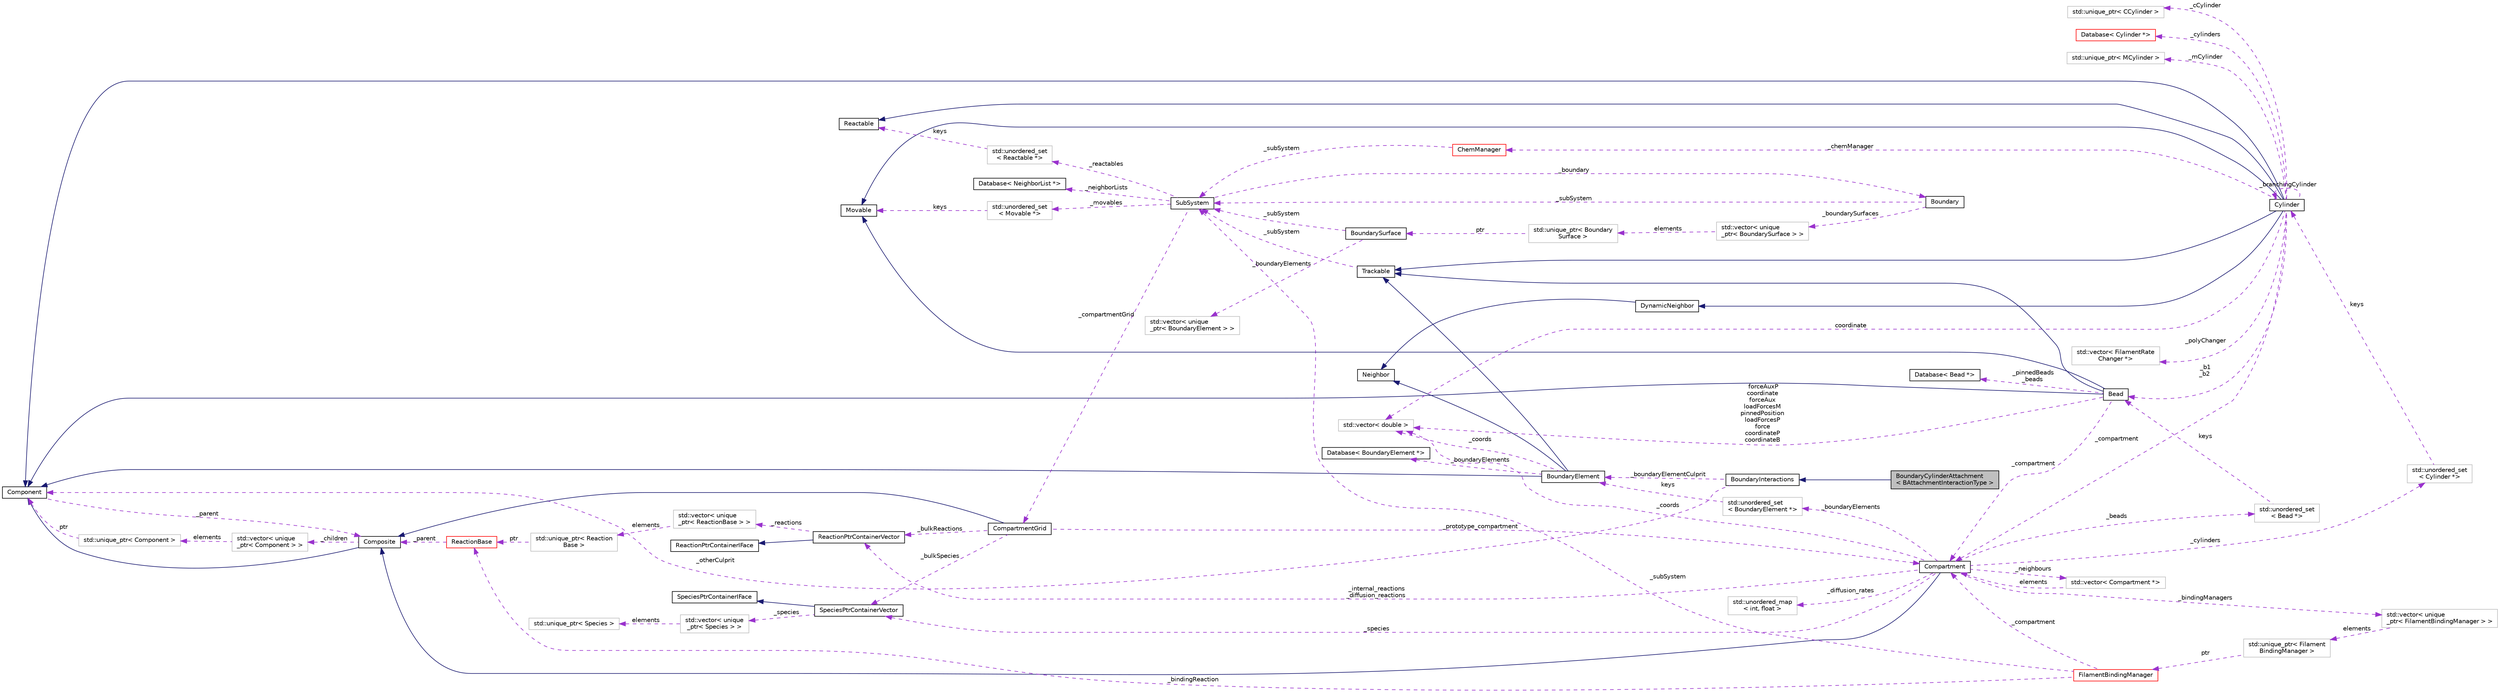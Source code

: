 digraph "BoundaryCylinderAttachment&lt; BAttachmentInteractionType &gt;"
{
 // INTERACTIVE_SVG=YES
  edge [fontname="Helvetica",fontsize="10",labelfontname="Helvetica",labelfontsize="10"];
  node [fontname="Helvetica",fontsize="10",shape=record];
  rankdir="LR";
  Node2 [label="BoundaryCylinderAttachment\l\< BAttachmentInteractionType \>",height=0.2,width=0.4,color="black", fillcolor="grey75", style="filled", fontcolor="black"];
  Node3 -> Node2 [dir="back",color="midnightblue",fontsize="10",style="solid",fontname="Helvetica"];
  Node3 [label="BoundaryInteractions",height=0.2,width=0.4,color="black", fillcolor="white", style="filled",URL="$classBoundaryInteractions.html",tooltip="Represents a BoundaryElement interaction with a Bead. "];
  Node4 -> Node3 [dir="back",color="darkorchid3",fontsize="10",style="dashed",label=" _otherCulprit" ,fontname="Helvetica"];
  Node4 [label="Component",height=0.2,width=0.4,color="black", fillcolor="white", style="filled",URL="$classComponent.html",tooltip="The base class for the Composite pattern hieararchy. "];
  Node5 -> Node4 [dir="back",color="darkorchid3",fontsize="10",style="dashed",label=" _parent" ,fontname="Helvetica"];
  Node5 [label="Composite",height=0.2,width=0.4,color="black", fillcolor="white", style="filled",URL="$classComposite.html",tooltip="The aggregating class for the Composite pattern. "];
  Node4 -> Node5 [dir="back",color="midnightblue",fontsize="10",style="solid",fontname="Helvetica"];
  Node6 -> Node5 [dir="back",color="darkorchid3",fontsize="10",style="dashed",label=" _children" ,fontname="Helvetica"];
  Node6 [label="std::vector\< unique\l_ptr\< Component \> \>",height=0.2,width=0.4,color="grey75", fillcolor="white", style="filled"];
  Node7 -> Node6 [dir="back",color="darkorchid3",fontsize="10",style="dashed",label=" elements" ,fontname="Helvetica"];
  Node7 [label="std::unique_ptr\< Component \>",height=0.2,width=0.4,color="grey75", fillcolor="white", style="filled"];
  Node4 -> Node7 [dir="back",color="darkorchid3",fontsize="10",style="dashed",label=" ptr" ,fontname="Helvetica"];
  Node8 -> Node3 [dir="back",color="darkorchid3",fontsize="10",style="dashed",label=" _boundaryElementCulprit" ,fontname="Helvetica"];
  Node8 [label="BoundaryElement",height=0.2,width=0.4,color="black", fillcolor="white", style="filled",URL="$classBoundaryElement.html",tooltip="Represents an element of a BoundarySurface. "];
  Node4 -> Node8 [dir="back",color="midnightblue",fontsize="10",style="solid",fontname="Helvetica"];
  Node9 -> Node8 [dir="back",color="midnightblue",fontsize="10",style="solid",fontname="Helvetica"];
  Node9 [label="Trackable",height=0.2,width=0.4,color="black", fillcolor="white", style="filled",URL="$classTrackable.html",tooltip="An abstract base class for a trackable object in the SubSystem. "];
  Node10 -> Node9 [dir="back",color="darkorchid3",fontsize="10",style="dashed",label=" _subSystem" ,fontname="Helvetica"];
  Node10 [label="SubSystem",height=0.2,width=0.4,color="black", fillcolor="white", style="filled",URL="$classSubSystem.html",tooltip="Manages all Movables and Reactables. "];
  Node11 -> Node10 [dir="back",color="darkorchid3",fontsize="10",style="dashed",label=" _movables" ,fontname="Helvetica"];
  Node11 [label="std::unordered_set\l\< Movable *\>",height=0.2,width=0.4,color="grey75", fillcolor="white", style="filled"];
  Node12 -> Node11 [dir="back",color="darkorchid3",fontsize="10",style="dashed",label=" keys" ,fontname="Helvetica"];
  Node12 [label="Movable",height=0.2,width=0.4,color="black", fillcolor="white", style="filled",URL="$classMovable.html",tooltip="An abstract base class for a movable element in the SubSystem. "];
  Node13 -> Node10 [dir="back",color="darkorchid3",fontsize="10",style="dashed",label=" _reactables" ,fontname="Helvetica"];
  Node13 [label="std::unordered_set\l\< Reactable *\>",height=0.2,width=0.4,color="grey75", fillcolor="white", style="filled"];
  Node14 -> Node13 [dir="back",color="darkorchid3",fontsize="10",style="dashed",label=" keys" ,fontname="Helvetica"];
  Node14 [label="Reactable",height=0.2,width=0.4,color="black", fillcolor="white", style="filled",URL="$classReactable.html",tooltip="An abstract base class for a reactable element in the SubSystem. "];
  Node15 -> Node10 [dir="back",color="darkorchid3",fontsize="10",style="dashed",label=" _boundary" ,fontname="Helvetica"];
  Node15 [label="Boundary",height=0.2,width=0.4,color="black", fillcolor="white", style="filled",URL="$classBoundary.html",tooltip="To store all BoundarySurfaces that are in the SubSystem. "];
  Node10 -> Node15 [dir="back",color="darkorchid3",fontsize="10",style="dashed",label=" _subSystem" ,fontname="Helvetica"];
  Node16 -> Node15 [dir="back",color="darkorchid3",fontsize="10",style="dashed",label=" _boundarySurfaces" ,fontname="Helvetica"];
  Node16 [label="std::vector\< unique\l_ptr\< BoundarySurface \> \>",height=0.2,width=0.4,color="grey75", fillcolor="white", style="filled"];
  Node17 -> Node16 [dir="back",color="darkorchid3",fontsize="10",style="dashed",label=" elements" ,fontname="Helvetica"];
  Node17 [label="std::unique_ptr\< Boundary\lSurface \>",height=0.2,width=0.4,color="grey75", fillcolor="white", style="filled"];
  Node18 -> Node17 [dir="back",color="darkorchid3",fontsize="10",style="dashed",label=" ptr" ,fontname="Helvetica"];
  Node18 [label="BoundarySurface",height=0.2,width=0.4,color="black", fillcolor="white", style="filled",URL="$classBoundarySurface.html",tooltip="A boundary shape that holds BoundaryElements. "];
  Node10 -> Node18 [dir="back",color="darkorchid3",fontsize="10",style="dashed",label=" _subSystem" ,fontname="Helvetica"];
  Node19 -> Node18 [dir="back",color="darkorchid3",fontsize="10",style="dashed",label=" _boundaryElements" ,fontname="Helvetica"];
  Node19 [label="std::vector\< unique\l_ptr\< BoundaryElement \> \>",height=0.2,width=0.4,color="grey75", fillcolor="white", style="filled"];
  Node21 -> Node10 [dir="back",color="darkorchid3",fontsize="10",style="dashed",label=" _compartmentGrid" ,fontname="Helvetica"];
  Node21 [label="CompartmentGrid",height=0.2,width=0.4,color="black", fillcolor="white", style="filled",URL="$classCompartmentGrid.html",tooltip="A simple n-dimensional grid of Compartment objects. "];
  Node5 -> Node21 [dir="back",color="midnightblue",fontsize="10",style="solid",fontname="Helvetica"];
  Node22 -> Node21 [dir="back",color="darkorchid3",fontsize="10",style="dashed",label=" _prototype_compartment" ,fontname="Helvetica"];
  Node22 [label="Compartment",height=0.2,width=0.4,color="black", fillcolor="white", style="filled",URL="$classCompartment.html",tooltip="A container or holding Species and Reactions. "];
  Node5 -> Node22 [dir="back",color="midnightblue",fontsize="10",style="solid",fontname="Helvetica"];
  Node23 -> Node22 [dir="back",color="darkorchid3",fontsize="10",style="dashed",label=" _beads" ,fontname="Helvetica"];
  Node23 [label="std::unordered_set\l\< Bead *\>",height=0.2,width=0.4,color="grey75", fillcolor="white", style="filled"];
  Node24 -> Node23 [dir="back",color="darkorchid3",fontsize="10",style="dashed",label=" keys" ,fontname="Helvetica"];
  Node24 [label="Bead",height=0.2,width=0.4,color="black", fillcolor="white", style="filled",URL="$classBead.html",tooltip="Represents a single coordinate between Cylinders, and holds forces needed for mechanical equilibratio..."];
  Node4 -> Node24 [dir="back",color="midnightblue",fontsize="10",style="solid",fontname="Helvetica"];
  Node9 -> Node24 [dir="back",color="midnightblue",fontsize="10",style="solid",fontname="Helvetica"];
  Node12 -> Node24 [dir="back",color="midnightblue",fontsize="10",style="solid",fontname="Helvetica"];
  Node22 -> Node24 [dir="back",color="darkorchid3",fontsize="10",style="dashed",label=" _compartment" ,fontname="Helvetica"];
  Node25 -> Node24 [dir="back",color="darkorchid3",fontsize="10",style="dashed",label=" _pinnedBeads\n_beads" ,fontname="Helvetica"];
  Node25 [label="Database\< Bead *\>",height=0.2,width=0.4,color="black", fillcolor="white", style="filled",URL="$classDatabase.html"];
  Node26 -> Node24 [dir="back",color="darkorchid3",fontsize="10",style="dashed",label=" forceAuxP\ncoordinate\nforceAux\nloadForcesM\npinnedPosition\nloadForcesP\nforce\ncoordinateP\ncoordinateB" ,fontname="Helvetica"];
  Node26 [label="std::vector\< double \>",height=0.2,width=0.4,color="grey75", fillcolor="white", style="filled"];
  Node27 -> Node22 [dir="back",color="darkorchid3",fontsize="10",style="dashed",label=" _neighbours" ,fontname="Helvetica"];
  Node27 [label="std::vector\< Compartment *\>",height=0.2,width=0.4,color="grey75", fillcolor="white", style="filled"];
  Node22 -> Node27 [dir="back",color="darkorchid3",fontsize="10",style="dashed",label=" elements" ,fontname="Helvetica"];
  Node28 -> Node22 [dir="back",color="darkorchid3",fontsize="10",style="dashed",label=" _cylinders" ,fontname="Helvetica"];
  Node28 [label="std::unordered_set\l\< Cylinder *\>",height=0.2,width=0.4,color="grey75", fillcolor="white", style="filled"];
  Node29 -> Node28 [dir="back",color="darkorchid3",fontsize="10",style="dashed",label=" keys" ,fontname="Helvetica"];
  Node29 [label="Cylinder",height=0.2,width=0.4,color="black", fillcolor="white", style="filled",URL="$classCylinder.html",tooltip="A container to store a MCylinder and CCylinder. "];
  Node4 -> Node29 [dir="back",color="midnightblue",fontsize="10",style="solid",fontname="Helvetica"];
  Node9 -> Node29 [dir="back",color="midnightblue",fontsize="10",style="solid",fontname="Helvetica"];
  Node12 -> Node29 [dir="back",color="midnightblue",fontsize="10",style="solid",fontname="Helvetica"];
  Node14 -> Node29 [dir="back",color="midnightblue",fontsize="10",style="solid",fontname="Helvetica"];
  Node30 -> Node29 [dir="back",color="midnightblue",fontsize="10",style="solid",fontname="Helvetica"];
  Node30 [label="DynamicNeighbor",height=0.2,width=0.4,color="black", fillcolor="white", style="filled",URL="$classDynamicNeighbor.html",tooltip="An abstract base class for any element that can be added or removed from a NeighborList dynamically a..."];
  Node31 -> Node30 [dir="back",color="midnightblue",fontsize="10",style="solid",fontname="Helvetica"];
  Node31 [label="Neighbor",height=0.2,width=0.4,color="black", fillcolor="white", style="filled",URL="$classNeighbor.html",tooltip="An abstract base class for any element that can be added or removed from a NeighborList statically at..."];
  Node29 -> Node29 [dir="back",color="darkorchid3",fontsize="10",style="dashed",label=" _branchingCylinder" ,fontname="Helvetica"];
  Node32 -> Node29 [dir="back",color="darkorchid3",fontsize="10",style="dashed",label=" _polyChanger" ,fontname="Helvetica"];
  Node32 [label="std::vector\< FilamentRate\lChanger *\>",height=0.2,width=0.4,color="grey75", fillcolor="white", style="filled"];
  Node34 -> Node29 [dir="back",color="darkorchid3",fontsize="10",style="dashed",label=" _cCylinder" ,fontname="Helvetica"];
  Node34 [label="std::unique_ptr\< CCylinder \>",height=0.2,width=0.4,color="grey75", fillcolor="white", style="filled"];
  Node24 -> Node29 [dir="back",color="darkorchid3",fontsize="10",style="dashed",label=" _b1\n_b2" ,fontname="Helvetica"];
  Node54 -> Node29 [dir="back",color="darkorchid3",fontsize="10",style="dashed",label=" _cylinders" ,fontname="Helvetica"];
  Node54 [label="Database\< Cylinder *\>",height=0.2,width=0.4,color="red", fillcolor="white", style="filled",URL="$classDatabase.html"];
  Node22 -> Node29 [dir="back",color="darkorchid3",fontsize="10",style="dashed",label=" _compartment" ,fontname="Helvetica"];
  Node56 -> Node29 [dir="back",color="darkorchid3",fontsize="10",style="dashed",label=" _chemManager" ,fontname="Helvetica"];
  Node56 [label="ChemManager",height=0.2,width=0.4,color="red", fillcolor="white", style="filled",URL="$classChemManager.html",tooltip="For initailizing chemical reactions based on a specific system. "];
  Node10 -> Node56 [dir="back",color="darkorchid3",fontsize="10",style="dashed",label=" _subSystem" ,fontname="Helvetica"];
  Node70 -> Node29 [dir="back",color="darkorchid3",fontsize="10",style="dashed",label=" _mCylinder" ,fontname="Helvetica"];
  Node70 [label="std::unique_ptr\< MCylinder \>",height=0.2,width=0.4,color="grey75", fillcolor="white", style="filled"];
  Node26 -> Node29 [dir="back",color="darkorchid3",fontsize="10",style="dashed",label=" coordinate" ,fontname="Helvetica"];
  Node72 -> Node22 [dir="back",color="darkorchid3",fontsize="10",style="dashed",label=" _boundaryElements" ,fontname="Helvetica"];
  Node72 [label="std::unordered_set\l\< BoundaryElement *\>",height=0.2,width=0.4,color="grey75", fillcolor="white", style="filled"];
  Node8 -> Node72 [dir="back",color="darkorchid3",fontsize="10",style="dashed",label=" keys" ,fontname="Helvetica"];
  Node73 -> Node22 [dir="back",color="darkorchid3",fontsize="10",style="dashed",label=" _internal_reactions\n_diffusion_reactions" ,fontname="Helvetica"];
  Node73 [label="ReactionPtrContainerVector",height=0.2,width=0.4,color="black", fillcolor="white", style="filled",URL="$classReactionPtrContainerVector.html",tooltip="A concrete class implementing the ReactionPtrContainerIFace, using vector<unique_ptr<ReactionBase>> a..."];
  Node74 -> Node73 [dir="back",color="midnightblue",fontsize="10",style="solid",fontname="Helvetica"];
  Node74 [label="ReactionPtrContainerIFace",height=0.2,width=0.4,color="black", fillcolor="white", style="filled",URL="$classReactionPtrContainerIFace.html",tooltip="An abstract interface for a container of pointers to reaction objects. "];
  Node75 -> Node73 [dir="back",color="darkorchid3",fontsize="10",style="dashed",label=" _reactions" ,fontname="Helvetica"];
  Node75 [label="std::vector\< unique\l_ptr\< ReactionBase \> \>",height=0.2,width=0.4,color="grey75", fillcolor="white", style="filled"];
  Node76 -> Node75 [dir="back",color="darkorchid3",fontsize="10",style="dashed",label=" elements" ,fontname="Helvetica"];
  Node76 [label="std::unique_ptr\< Reaction\lBase \>",height=0.2,width=0.4,color="grey75", fillcolor="white", style="filled"];
  Node38 -> Node76 [dir="back",color="darkorchid3",fontsize="10",style="dashed",label=" ptr" ,fontname="Helvetica"];
  Node38 [label="ReactionBase",height=0.2,width=0.4,color="red", fillcolor="white", style="filled",URL="$classReactionBase.html",tooltip="Represents an abstract interface for simple chemical reactions of the form A + B -> C..."];
  Node5 -> Node38 [dir="back",color="darkorchid3",fontsize="10",style="dashed",label=" _parent" ,fontname="Helvetica"];
  Node77 -> Node22 [dir="back",color="darkorchid3",fontsize="10",style="dashed",label=" _diffusion_rates" ,fontname="Helvetica"];
  Node77 [label="std::unordered_map\l\< int, float \>",height=0.2,width=0.4,color="grey75", fillcolor="white", style="filled"];
  Node26 -> Node22 [dir="back",color="darkorchid3",fontsize="10",style="dashed",label=" _coords" ,fontname="Helvetica"];
  Node78 -> Node22 [dir="back",color="darkorchid3",fontsize="10",style="dashed",label=" _bindingManagers" ,fontname="Helvetica"];
  Node78 [label="std::vector\< unique\l_ptr\< FilamentBindingManager \> \>",height=0.2,width=0.4,color="grey75", fillcolor="white", style="filled"];
  Node79 -> Node78 [dir="back",color="darkorchid3",fontsize="10",style="dashed",label=" elements" ,fontname="Helvetica"];
  Node79 [label="std::unique_ptr\< Filament\lBindingManager \>",height=0.2,width=0.4,color="grey75", fillcolor="white", style="filled"];
  Node80 -> Node79 [dir="back",color="darkorchid3",fontsize="10",style="dashed",label=" ptr" ,fontname="Helvetica"];
  Node80 [label="FilamentBindingManager",height=0.2,width=0.4,color="red", fillcolor="white", style="filled",URL="$classFilamentBindingManager.html",tooltip="To store and manage binding reactions. "];
  Node22 -> Node80 [dir="back",color="darkorchid3",fontsize="10",style="dashed",label=" _compartment" ,fontname="Helvetica"];
  Node10 -> Node80 [dir="back",color="darkorchid3",fontsize="10",style="dashed",label=" _subSystem" ,fontname="Helvetica"];
  Node38 -> Node80 [dir="back",color="darkorchid3",fontsize="10",style="dashed",label=" _bindingReaction" ,fontname="Helvetica"];
  Node81 -> Node22 [dir="back",color="darkorchid3",fontsize="10",style="dashed",label=" _species" ,fontname="Helvetica"];
  Node81 [label="SpeciesPtrContainerVector",height=0.2,width=0.4,color="black", fillcolor="white", style="filled",URL="$classSpeciesPtrContainerVector.html",tooltip="A concrete class implementing the SpeciesPtrContainerIFace, using vector<unique_ptr<Species>> as the ..."];
  Node82 -> Node81 [dir="back",color="midnightblue",fontsize="10",style="solid",fontname="Helvetica"];
  Node82 [label="SpeciesPtrContainerIFace",height=0.2,width=0.4,color="black", fillcolor="white", style="filled",URL="$classSpeciesPtrContainerIFace.html",tooltip="An abstract interface for a container of pointers to Species objects. "];
  Node83 -> Node81 [dir="back",color="darkorchid3",fontsize="10",style="dashed",label=" _species" ,fontname="Helvetica"];
  Node83 [label="std::vector\< unique\l_ptr\< Species \> \>",height=0.2,width=0.4,color="grey75", fillcolor="white", style="filled"];
  Node84 -> Node83 [dir="back",color="darkorchid3",fontsize="10",style="dashed",label=" elements" ,fontname="Helvetica"];
  Node84 [label="std::unique_ptr\< Species \>",height=0.2,width=0.4,color="grey75", fillcolor="white", style="filled"];
  Node73 -> Node21 [dir="back",color="darkorchid3",fontsize="10",style="dashed",label=" _bulkReactions" ,fontname="Helvetica"];
  Node81 -> Node21 [dir="back",color="darkorchid3",fontsize="10",style="dashed",label=" _bulkSpecies" ,fontname="Helvetica"];
  Node85 -> Node10 [dir="back",color="darkorchid3",fontsize="10",style="dashed",label=" _neighborLists" ,fontname="Helvetica"];
  Node85 [label="Database\< NeighborList *\>",height=0.2,width=0.4,color="black", fillcolor="white", style="filled",URL="$classDatabase.html"];
  Node31 -> Node8 [dir="back",color="midnightblue",fontsize="10",style="solid",fontname="Helvetica"];
  Node86 -> Node8 [dir="back",color="darkorchid3",fontsize="10",style="dashed",label=" _boundaryElements" ,fontname="Helvetica"];
  Node86 [label="Database\< BoundaryElement *\>",height=0.2,width=0.4,color="black", fillcolor="white", style="filled",URL="$classDatabase.html"];
  Node26 -> Node8 [dir="back",color="darkorchid3",fontsize="10",style="dashed",label=" _coords" ,fontname="Helvetica"];
}
